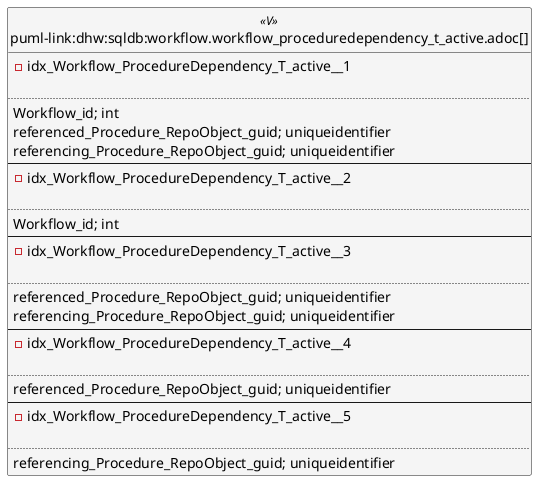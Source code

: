 @startuml
left to right direction
'top to bottom direction
hide circle
'avoide "." issues:
set namespaceSeparator none


skinparam class {
  BackgroundColor White
  BackgroundColor<<FN>> Yellow
  BackgroundColor<<FS>> Yellow
  BackgroundColor<<FT>> LightGray
  BackgroundColor<<IF>> Yellow
  BackgroundColor<<IS>> Yellow
  BackgroundColor<<P>> Aqua
  BackgroundColor<<PC>> Aqua
  BackgroundColor<<SN>> Yellow
  BackgroundColor<<SO>> SlateBlue
  BackgroundColor<<TF>> LightGray
  BackgroundColor<<TR>> Tomato
  BackgroundColor<<U>> White
  BackgroundColor<<V>> WhiteSmoke
  BackgroundColor<<X>> Aqua
  BackgroundColor<<external>> AliceBlue
}


entity "puml-link:dhw:sqldb:workflow.workflow_proceduredependency_t_active.adoc[]" as workflow.Workflow_ProcedureDependency_T_active << V >> {
- idx_Workflow_ProcedureDependency_T_active__1

..
Workflow_id; int
referenced_Procedure_RepoObject_guid; uniqueidentifier
referencing_Procedure_RepoObject_guid; uniqueidentifier
--
- idx_Workflow_ProcedureDependency_T_active__2

..
Workflow_id; int
--
- idx_Workflow_ProcedureDependency_T_active__3

..
referenced_Procedure_RepoObject_guid; uniqueidentifier
referencing_Procedure_RepoObject_guid; uniqueidentifier
--
- idx_Workflow_ProcedureDependency_T_active__4

..
referenced_Procedure_RepoObject_guid; uniqueidentifier
--
- idx_Workflow_ProcedureDependency_T_active__5

..
referencing_Procedure_RepoObject_guid; uniqueidentifier
}


@enduml

